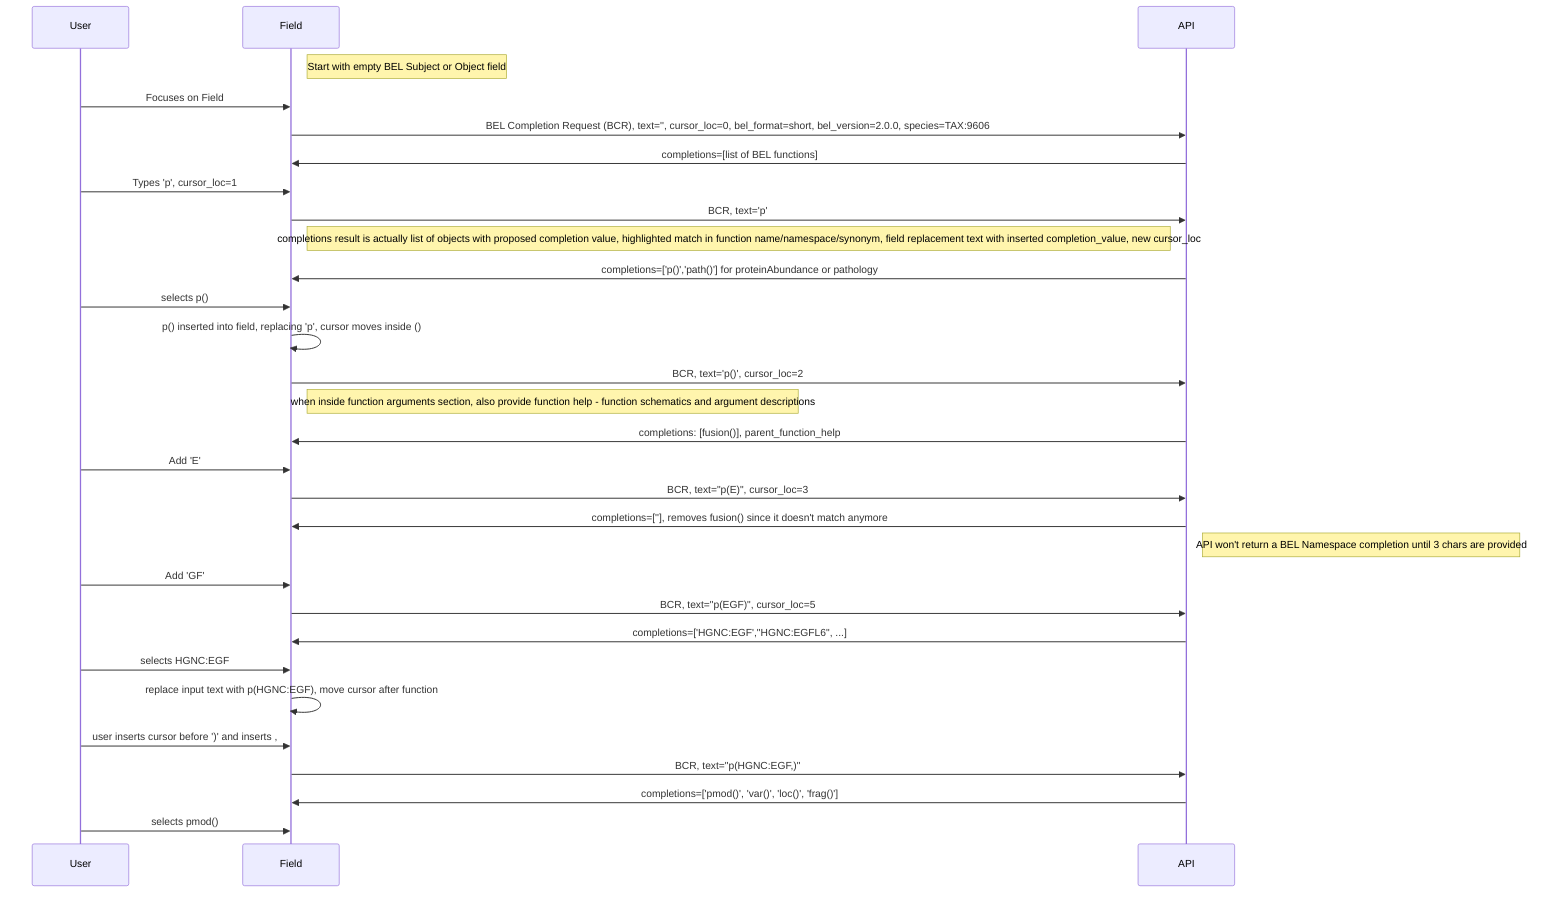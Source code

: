 sequenceDiagram
    participant User
    participant Field
    participant API
    Note right of Field: Start with empty BEL Subject or Object field
    User->>Field: Focuses on Field
    Field->>API: BEL Completion Request (BCR), text='', cursor_loc=0, bel_format=short, bel_version=2.0.0, species=TAX:9606
    API->>Field: completions=[list of BEL functions]
    User->>Field: Types 'p', cursor_loc=1
    Field->>API: BCR, text='p'
    Note right of Field: completions result is actually list of objects with proposed completion value, highlighted match in function name/namespace/synonym, field replacement text with inserted completion_value, new cursor_loc
    API->>Field: completions=['p()','path()'] for proteinAbundance or pathology
    User->>Field: selects p()
    Field->>Field: p() inserted into field, replacing 'p', cursor moves inside ()
    Field->>API: BCR, text='p()', cursor_loc=2
    Note right of Field: when inside function arguments section, also provide function help - function schematics and argument descriptions
    API->>Field: completions: [fusion()], parent_function_help
    User->>Field: Add 'E'
    Field->>API: BCR, text="p(E)", cursor_loc=3
    API->>Field: completions=[''], removes fusion() since it doesn't match anymore
    Note right of API: API won't return a BEL Namespace completion until 3 chars are provided
    User->>Field: Add 'GF'
    Field->>API: BCR, text="p(EGF)", cursor_loc=5
    API->>Field: completions=['HGNC:EGF',"HGNC:EGFL6", ...]
    User->>Field: selects HGNC:EGF
    Field->>Field: replace input text with p(HGNC:EGF), move cursor after function
    User->>Field: user inserts cursor before ')' and inserts ,
    Field->>API: BCR, text="p(HGNC:EGF,)"
    API->>Field: completions=['pmod()', 'var()', 'loc()', 'frag()']
    User->>Field: selects pmod()